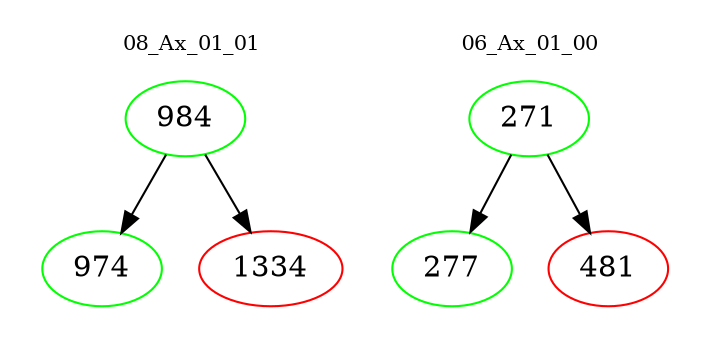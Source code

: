 digraph{
subgraph cluster_0 {
color = white
label = "08_Ax_01_01";
fontsize=10;
T0_984 [label="984", color="green"]
T0_984 -> T0_974 [color="black"]
T0_974 [label="974", color="green"]
T0_984 -> T0_1334 [color="black"]
T0_1334 [label="1334", color="red"]
}
subgraph cluster_1 {
color = white
label = "06_Ax_01_00";
fontsize=10;
T1_271 [label="271", color="green"]
T1_271 -> T1_277 [color="black"]
T1_277 [label="277", color="green"]
T1_271 -> T1_481 [color="black"]
T1_481 [label="481", color="red"]
}
}
